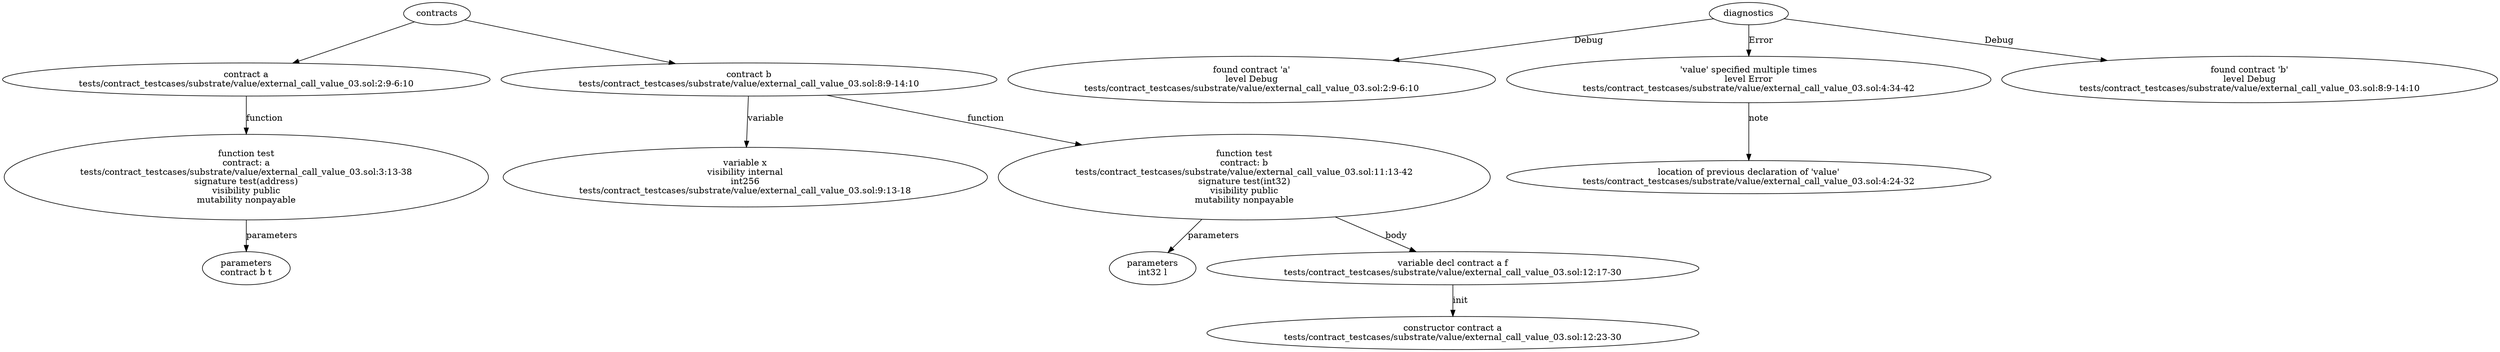 strict digraph "tests/contract_testcases/substrate/value/external_call_value_03.sol" {
	contract [label="contract a\ntests/contract_testcases/substrate/value/external_call_value_03.sol:2:9-6:10"]
	test [label="function test\ncontract: a\ntests/contract_testcases/substrate/value/external_call_value_03.sol:3:13-38\nsignature test(address)\nvisibility public\nmutability nonpayable"]
	parameters [label="parameters\ncontract b t"]
	contract_4 [label="contract b\ntests/contract_testcases/substrate/value/external_call_value_03.sol:8:9-14:10"]
	var [label="variable x\nvisibility internal\nint256\ntests/contract_testcases/substrate/value/external_call_value_03.sol:9:13-18"]
	test_6 [label="function test\ncontract: b\ntests/contract_testcases/substrate/value/external_call_value_03.sol:11:13-42\nsignature test(int32)\nvisibility public\nmutability nonpayable"]
	parameters_7 [label="parameters\nint32 l"]
	var_decl [label="variable decl contract a f\ntests/contract_testcases/substrate/value/external_call_value_03.sol:12:17-30"]
	constructor [label="constructor contract a\ntests/contract_testcases/substrate/value/external_call_value_03.sol:12:23-30"]
	diagnostic [label="found contract 'a'\nlevel Debug\ntests/contract_testcases/substrate/value/external_call_value_03.sol:2:9-6:10"]
	diagnostic_12 [label="'value' specified multiple times\nlevel Error\ntests/contract_testcases/substrate/value/external_call_value_03.sol:4:34-42"]
	note [label="location of previous declaration of 'value'\ntests/contract_testcases/substrate/value/external_call_value_03.sol:4:24-32"]
	diagnostic_14 [label="found contract 'b'\nlevel Debug\ntests/contract_testcases/substrate/value/external_call_value_03.sol:8:9-14:10"]
	contracts -> contract
	contract -> test [label="function"]
	test -> parameters [label="parameters"]
	contracts -> contract_4
	contract_4 -> var [label="variable"]
	contract_4 -> test_6 [label="function"]
	test_6 -> parameters_7 [label="parameters"]
	test_6 -> var_decl [label="body"]
	var_decl -> constructor [label="init"]
	diagnostics -> diagnostic [label="Debug"]
	diagnostics -> diagnostic_12 [label="Error"]
	diagnostic_12 -> note [label="note"]
	diagnostics -> diagnostic_14 [label="Debug"]
}
